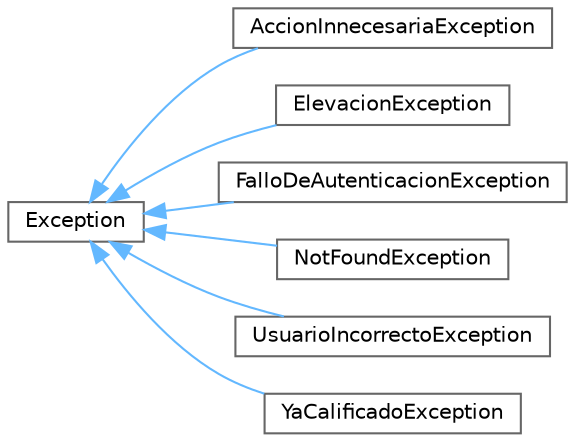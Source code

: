 digraph "Graphical Class Hierarchy"
{
 // INTERACTIVE_SVG=YES
 // LATEX_PDF_SIZE
  bgcolor="transparent";
  edge [fontname=Helvetica,fontsize=10,labelfontname=Helvetica,labelfontsize=10];
  node [fontname=Helvetica,fontsize=10,shape=box,height=0.2,width=0.4];
  rankdir="LR";
  Node0 [label="Exception",height=0.2,width=0.4,color="grey40", fillcolor="white", style="filled",URL="$classException.html",tooltip=" "];
  Node0 -> Node1 [dir="back",color="steelblue1",style="solid"];
  Node1 [label="AccionInnecesariaException",height=0.2,width=0.4,color="grey40", fillcolor="white", style="filled",URL="$classAccionInnecesariaException.html",tooltip=" "];
  Node0 -> Node2 [dir="back",color="steelblue1",style="solid"];
  Node2 [label="ElevacionException",height=0.2,width=0.4,color="grey40", fillcolor="white", style="filled",URL="$classElevacionException.html",tooltip="Representa una excepción por falta de"];
  Node0 -> Node3 [dir="back",color="steelblue1",style="solid"];
  Node3 [label="FalloDeAutenticacionException",height=0.2,width=0.4,color="grey40", fillcolor="white", style="filled",URL="$classFalloDeAutenticacionException.html",tooltip=" "];
  Node0 -> Node4 [dir="back",color="steelblue1",style="solid"];
  Node4 [label="NotFoundException",height=0.2,width=0.4,color="grey40", fillcolor="white", style="filled",URL="$classNotFoundException.html",tooltip=" "];
  Node0 -> Node5 [dir="back",color="steelblue1",style="solid"];
  Node5 [label="UsuarioIncorrectoException",height=0.2,width=0.4,color="grey40", fillcolor="white", style="filled",URL="$classUsuarioIncorrectoException.html",tooltip=" "];
  Node0 -> Node6 [dir="back",color="steelblue1",style="solid"];
  Node6 [label="YaCalificadoException",height=0.2,width=0.4,color="grey40", fillcolor="white", style="filled",URL="$classYaCalificadoException.html",tooltip=" "];
}
